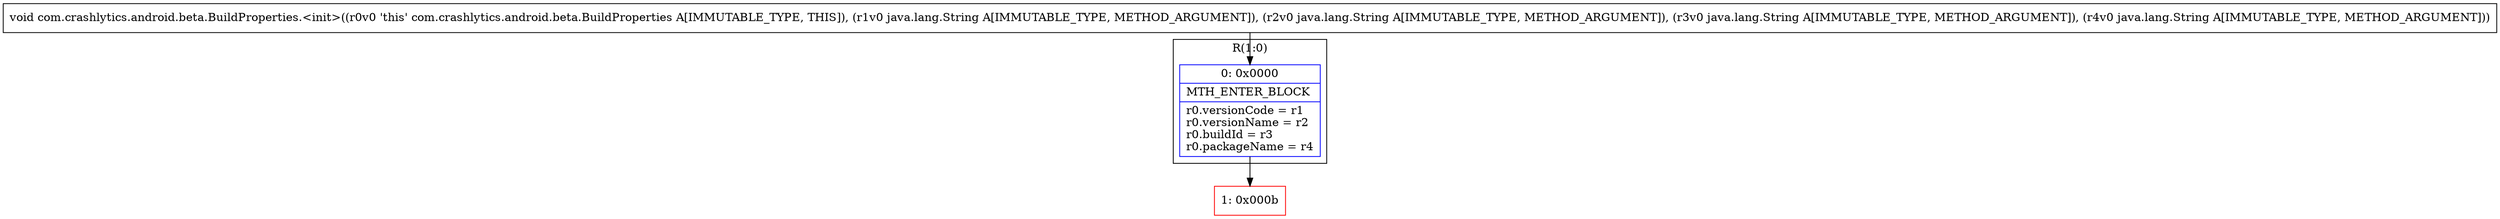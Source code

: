 digraph "CFG forcom.crashlytics.android.beta.BuildProperties.\<init\>(Ljava\/lang\/String;Ljava\/lang\/String;Ljava\/lang\/String;Ljava\/lang\/String;)V" {
subgraph cluster_Region_1484373613 {
label = "R(1:0)";
node [shape=record,color=blue];
Node_0 [shape=record,label="{0\:\ 0x0000|MTH_ENTER_BLOCK\l|r0.versionCode = r1\lr0.versionName = r2\lr0.buildId = r3\lr0.packageName = r4\l}"];
}
Node_1 [shape=record,color=red,label="{1\:\ 0x000b}"];
MethodNode[shape=record,label="{void com.crashlytics.android.beta.BuildProperties.\<init\>((r0v0 'this' com.crashlytics.android.beta.BuildProperties A[IMMUTABLE_TYPE, THIS]), (r1v0 java.lang.String A[IMMUTABLE_TYPE, METHOD_ARGUMENT]), (r2v0 java.lang.String A[IMMUTABLE_TYPE, METHOD_ARGUMENT]), (r3v0 java.lang.String A[IMMUTABLE_TYPE, METHOD_ARGUMENT]), (r4v0 java.lang.String A[IMMUTABLE_TYPE, METHOD_ARGUMENT])) }"];
MethodNode -> Node_0;
Node_0 -> Node_1;
}

